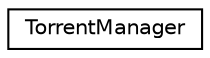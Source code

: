 digraph "Иерархия классов. Графический вид."
{
  edge [fontname="Helvetica",fontsize="10",labelfontname="Helvetica",labelfontsize="10"];
  node [fontname="Helvetica",fontsize="10",shape=record];
  rankdir="LR";
  Node0 [label="TorrentManager",height=0.2,width=0.4,color="black", fillcolor="white", style="filled",URL="$class_torrent_manager.html"];
}

